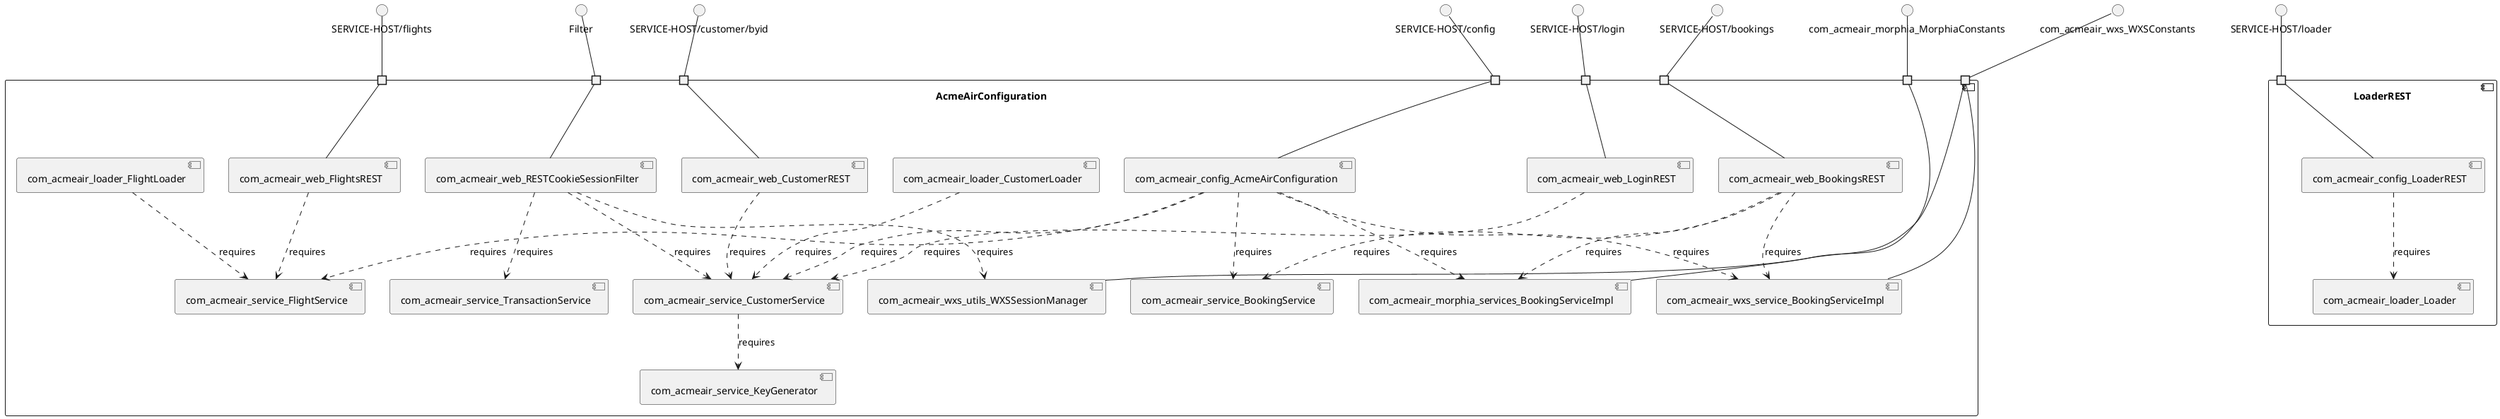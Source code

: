 @startuml
skinparam fixCircleLabelOverlapping true
skinparam componentStyle uml2
component "AcmeAirConfiguration\n\n\n\n\n\n" {
[com_acmeair_config_AcmeAirConfiguration]
[com_acmeair_wxs_service_BookingServiceImpl]
[com_acmeair_web_CustomerREST]
[com_acmeair_wxs_utils_WXSSessionManager]
[com_acmeair_service_FlightService]
[com_acmeair_loader_FlightLoader]
[com_acmeair_loader_CustomerLoader]
[com_acmeair_web_RESTCookieSessionFilter]
[com_acmeair_web_FlightsREST]
[com_acmeair_web_BookingsREST]
[com_acmeair_morphia_services_BookingServiceImpl]
[com_acmeair_service_CustomerService]
[com_acmeair_service_BookingService]
[com_acmeair_service_KeyGenerator]
[com_acmeair_service_TransactionService]
[com_acmeair_web_LoginREST]
portin " " as AcmeAirConfiguration_requires_SERVICE_HOST_flights
portin " " as AcmeAirConfiguration_requires_SERVICE_HOST_customer_byid
portin " " as AcmeAirConfiguration_requires_Filter
portin " " as AcmeAirConfiguration_requires_SERVICE_HOST_bookings
portin " " as AcmeAirConfiguration_requires_SERVICE_HOST_config
portin " " as AcmeAirConfiguration_requires_com_acmeair_morphia_MorphiaConstants
portin " " as AcmeAirConfiguration_requires_com_acmeair_wxs_WXSConstants
portin " " as AcmeAirConfiguration_requires_SERVICE_HOST_login
[com_acmeair_loader_FlightLoader]..>[com_acmeair_service_FlightService] : requires
[com_acmeair_web_LoginREST]..>[com_acmeair_service_CustomerService] : requires
[com_acmeair_config_AcmeAirConfiguration]..>[com_acmeair_morphia_services_BookingServiceImpl] : requires
[com_acmeair_web_BookingsREST]..>[com_acmeair_morphia_services_BookingServiceImpl] : requires
[com_acmeair_web_CustomerREST]..>[com_acmeair_service_CustomerService] : requires
[com_acmeair_web_RESTCookieSessionFilter]..>[com_acmeair_wxs_utils_WXSSessionManager] : requires
[com_acmeair_web_BookingsREST]..>[com_acmeair_service_BookingService] : requires
[com_acmeair_config_AcmeAirConfiguration]..>[com_acmeair_wxs_service_BookingServiceImpl] : requires
[com_acmeair_config_AcmeAirConfiguration]..>[com_acmeair_service_FlightService] : requires
[com_acmeair_web_BookingsREST]..>[com_acmeair_wxs_service_BookingServiceImpl] : requires
[com_acmeair_config_AcmeAirConfiguration]..>[com_acmeair_service_CustomerService] : requires
[com_acmeair_web_RESTCookieSessionFilter]..>[com_acmeair_service_TransactionService] : requires
[com_acmeair_config_AcmeAirConfiguration]..>[com_acmeair_service_BookingService] : requires
[com_acmeair_loader_CustomerLoader]..>[com_acmeair_service_CustomerService] : requires
[com_acmeair_service_CustomerService]..>[com_acmeair_service_KeyGenerator] : requires
[com_acmeair_web_RESTCookieSessionFilter]..>[com_acmeair_service_CustomerService] : requires
[com_acmeair_web_FlightsREST]..>[com_acmeair_service_FlightService] : requires
"AcmeAirConfiguration_requires_SERVICE_HOST_login"--[com_acmeair_web_LoginREST]
"AcmeAirConfiguration_requires_Filter"--[com_acmeair_web_RESTCookieSessionFilter]
"AcmeAirConfiguration_requires_SERVICE_HOST_flights"--[com_acmeair_web_FlightsREST]
"AcmeAirConfiguration_requires_SERVICE_HOST_bookings"--[com_acmeair_web_BookingsREST]
"AcmeAirConfiguration_requires_SERVICE_HOST_config"--[com_acmeair_config_AcmeAirConfiguration]
"AcmeAirConfiguration_requires_com_acmeair_wxs_WXSConstants"--[com_acmeair_wxs_utils_WXSSessionManager]
"AcmeAirConfiguration_requires_com_acmeair_morphia_MorphiaConstants"--[com_acmeair_morphia_services_BookingServiceImpl]
"AcmeAirConfiguration_requires_SERVICE_HOST_customer_byid"--[com_acmeair_web_CustomerREST]
"AcmeAirConfiguration_requires_com_acmeair_wxs_WXSConstants"--[com_acmeair_wxs_service_BookingServiceImpl]
}
interface "Filter" as interface.Filter
interface.Filter--"AcmeAirConfiguration_requires_Filter"
interface "SERVICE-HOST/bookings" as interface.SERVICE_HOST_bookings
interface.SERVICE_HOST_bookings--"AcmeAirConfiguration_requires_SERVICE_HOST_bookings"
interface "SERVICE-HOST/config" as interface.SERVICE_HOST_config
interface.SERVICE_HOST_config--"AcmeAirConfiguration_requires_SERVICE_HOST_config"
interface "SERVICE-HOST/customer/byid" as interface.SERVICE_HOST_customer_byid
interface.SERVICE_HOST_customer_byid--"AcmeAirConfiguration_requires_SERVICE_HOST_customer_byid"
interface "SERVICE-HOST/flights" as interface.SERVICE_HOST_flights
interface.SERVICE_HOST_flights--"AcmeAirConfiguration_requires_SERVICE_HOST_flights"
interface "SERVICE-HOST/login" as interface.SERVICE_HOST_login
interface.SERVICE_HOST_login--"AcmeAirConfiguration_requires_SERVICE_HOST_login"
interface "com_acmeair_morphia_MorphiaConstants" as interface.com_acmeair_morphia_MorphiaConstants
interface.com_acmeair_morphia_MorphiaConstants--"AcmeAirConfiguration_requires_com_acmeair_morphia_MorphiaConstants"
interface "com_acmeair_wxs_WXSConstants" as interface.com_acmeair_wxs_WXSConstants
interface.com_acmeair_wxs_WXSConstants--"AcmeAirConfiguration_requires_com_acmeair_wxs_WXSConstants"
component "LoaderREST\n\n\n\n\n\n" {
[com_acmeair_config_LoaderREST]
[com_acmeair_loader_Loader]
portin " " as LoaderREST_requires_SERVICE_HOST_loader
[com_acmeair_config_LoaderREST]..>[com_acmeair_loader_Loader] : requires
"LoaderREST_requires_SERVICE_HOST_loader"--[com_acmeair_config_LoaderREST]
}
interface "SERVICE-HOST/loader" as interface.SERVICE_HOST_loader
interface.SERVICE_HOST_loader--"LoaderREST_requires_SERVICE_HOST_loader"

@enduml
